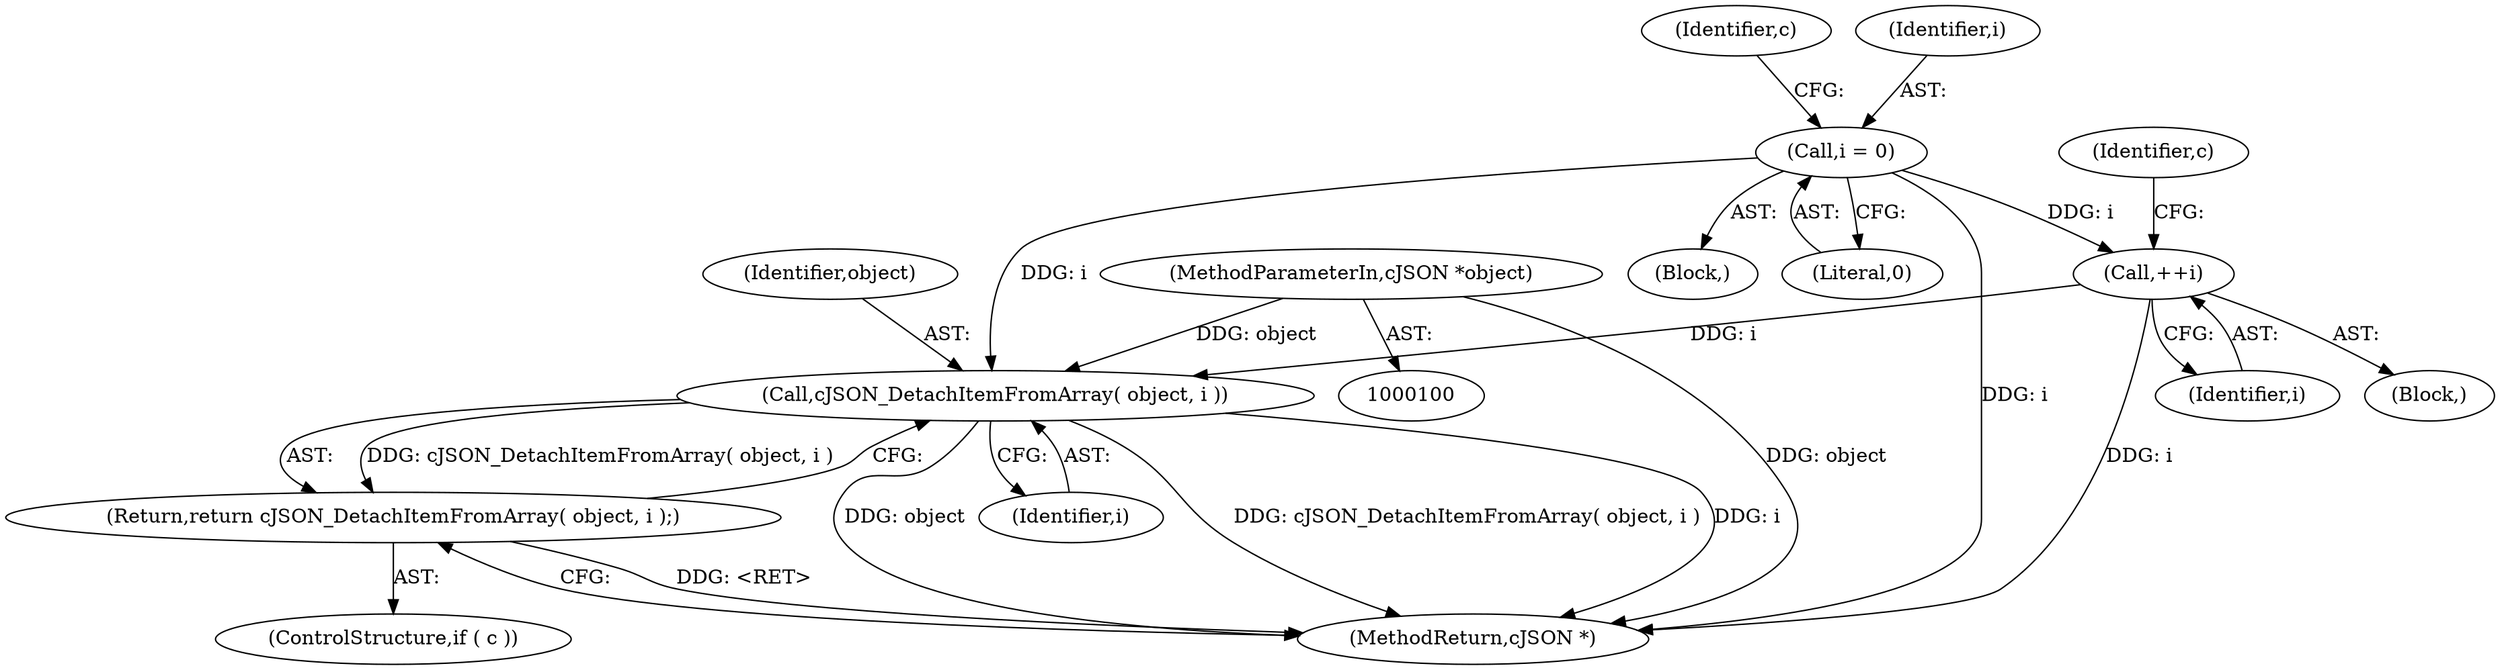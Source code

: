digraph "1_iperf_91f2fa59e8ed80dfbf400add0164ee0e508e412a_19@pointer" {
"1000133" [label="(Call,cJSON_DetachItemFromArray( object, i ))"];
"1000101" [label="(MethodParameterIn,cJSON *object)"];
"1000105" [label="(Call,i = 0)"];
"1000123" [label="(Call,++i)"];
"1000132" [label="(Return,return cJSON_DetachItemFromArray( object, i );)"];
"1000101" [label="(MethodParameterIn,cJSON *object)"];
"1000134" [label="(Identifier,object)"];
"1000124" [label="(Identifier,i)"];
"1000132" [label="(Return,return cJSON_DetachItemFromArray( object, i );)"];
"1000110" [label="(Identifier,c)"];
"1000126" [label="(Identifier,c)"];
"1000103" [label="(Block,)"];
"1000135" [label="(Identifier,i)"];
"1000105" [label="(Call,i = 0)"];
"1000130" [label="(ControlStructure,if ( c ))"];
"1000106" [label="(Identifier,i)"];
"1000123" [label="(Call,++i)"];
"1000133" [label="(Call,cJSON_DetachItemFromArray( object, i ))"];
"1000138" [label="(MethodReturn,cJSON *)"];
"1000122" [label="(Block,)"];
"1000107" [label="(Literal,0)"];
"1000133" -> "1000132"  [label="AST: "];
"1000133" -> "1000135"  [label="CFG: "];
"1000134" -> "1000133"  [label="AST: "];
"1000135" -> "1000133"  [label="AST: "];
"1000132" -> "1000133"  [label="CFG: "];
"1000133" -> "1000138"  [label="DDG: object"];
"1000133" -> "1000138"  [label="DDG: cJSON_DetachItemFromArray( object, i )"];
"1000133" -> "1000138"  [label="DDG: i"];
"1000133" -> "1000132"  [label="DDG: cJSON_DetachItemFromArray( object, i )"];
"1000101" -> "1000133"  [label="DDG: object"];
"1000105" -> "1000133"  [label="DDG: i"];
"1000123" -> "1000133"  [label="DDG: i"];
"1000101" -> "1000100"  [label="AST: "];
"1000101" -> "1000138"  [label="DDG: object"];
"1000105" -> "1000103"  [label="AST: "];
"1000105" -> "1000107"  [label="CFG: "];
"1000106" -> "1000105"  [label="AST: "];
"1000107" -> "1000105"  [label="AST: "];
"1000110" -> "1000105"  [label="CFG: "];
"1000105" -> "1000138"  [label="DDG: i"];
"1000105" -> "1000123"  [label="DDG: i"];
"1000123" -> "1000122"  [label="AST: "];
"1000123" -> "1000124"  [label="CFG: "];
"1000124" -> "1000123"  [label="AST: "];
"1000126" -> "1000123"  [label="CFG: "];
"1000123" -> "1000138"  [label="DDG: i"];
"1000132" -> "1000130"  [label="AST: "];
"1000138" -> "1000132"  [label="CFG: "];
"1000132" -> "1000138"  [label="DDG: <RET>"];
}
